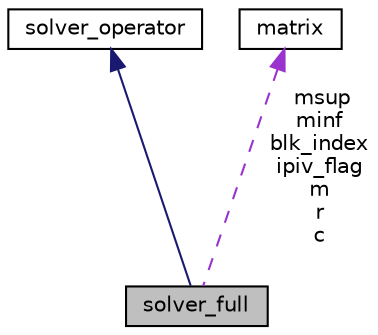 digraph "solver_full"
{
  edge [fontname="Helvetica",fontsize="10",labelfontname="Helvetica",labelfontsize="10"];
  node [fontname="Helvetica",fontsize="10",shape=record];
  Node1 [label="solver_full",height=0.2,width=0.4,color="black", fillcolor="grey75", style="filled" fontcolor="black"];
  Node2 -> Node1 [dir="back",color="midnightblue",fontsize="10",style="solid",fontname="Helvetica"];
  Node2 [label="solver_operator",height=0.2,width=0.4,color="black", fillcolor="white", style="filled",URL="$classsolver__operator.html"];
  Node3 -> Node1 [dir="back",color="darkorchid3",fontsize="10",style="dashed",label=" msup\nminf\nblk_index\nipiv_flag\nm\nr\nc" ,fontname="Helvetica"];
  Node3 [label="matrix",height=0.2,width=0.4,color="black", fillcolor="white", style="filled",URL="$classmatrix.html",tooltip="The matrix class is used to facilitate the work with regular dense matrices. "];
}
